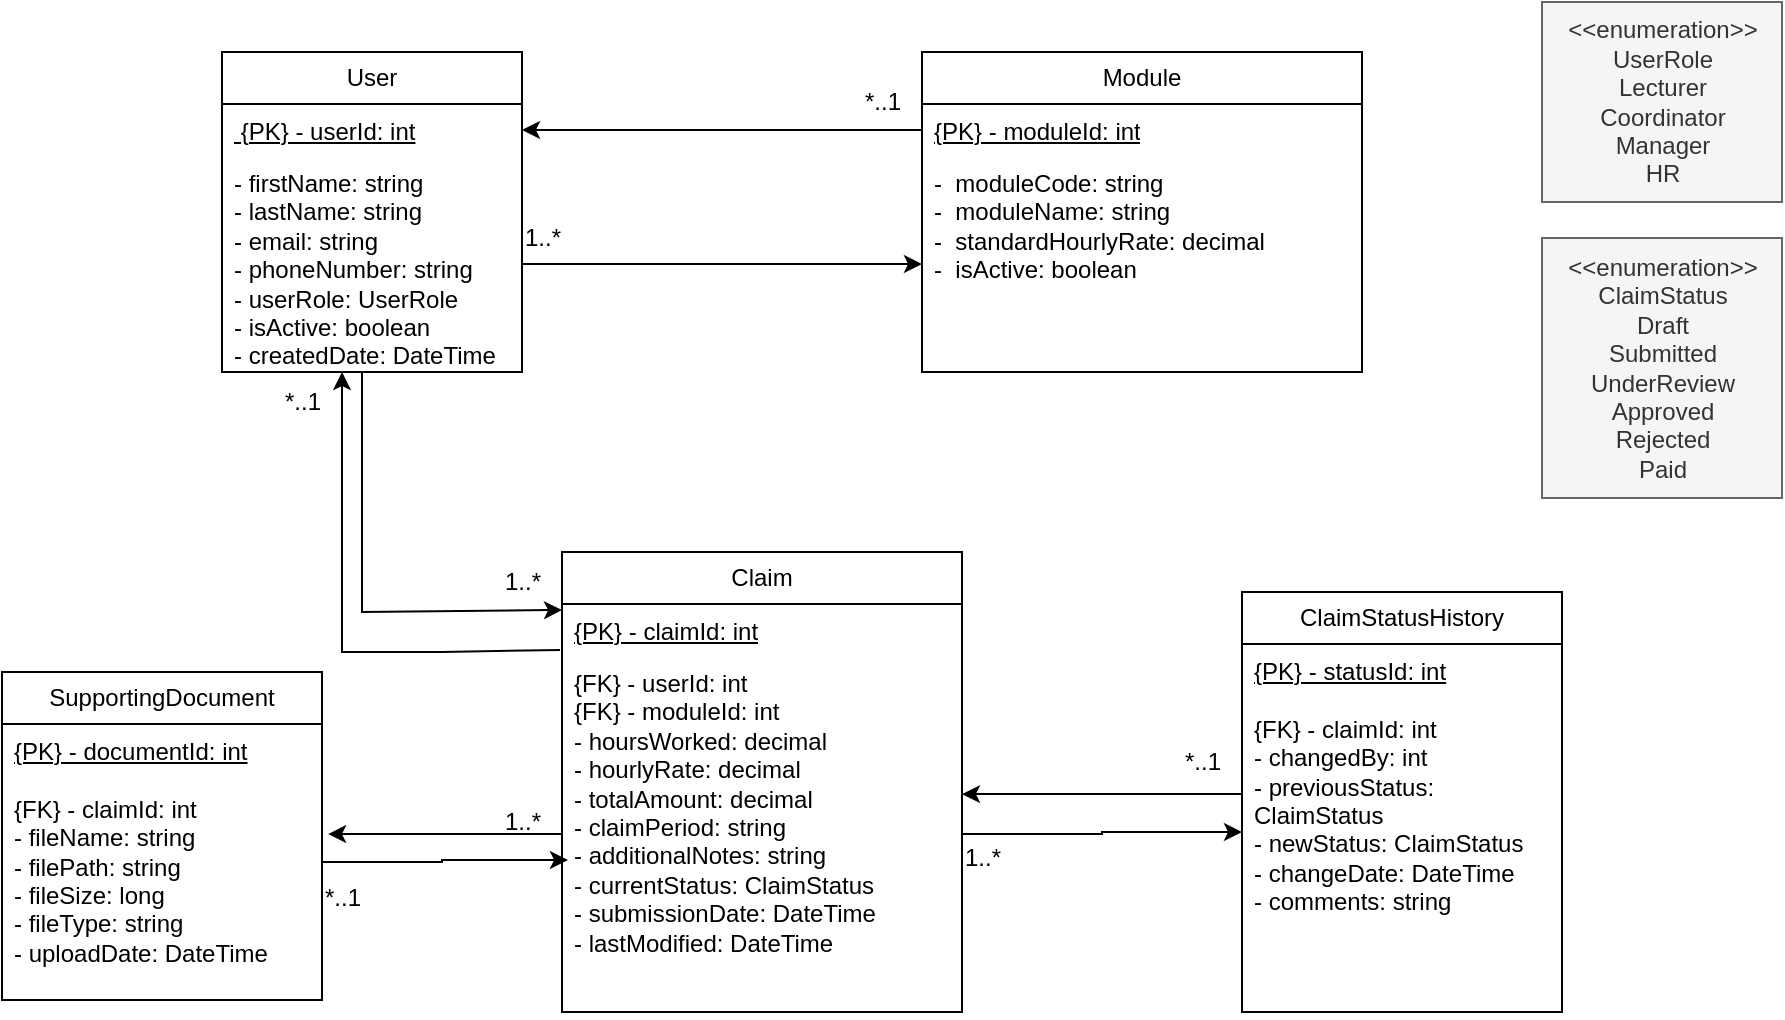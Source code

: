 <mxfile version="28.0.6">
  <diagram id="C5RBs43oDa-KdzZeNtuy" name="Page-1">
    <mxGraphModel dx="2253" dy="777" grid="1" gridSize="10" guides="1" tooltips="1" connect="1" arrows="1" fold="1" page="1" pageScale="1" pageWidth="827" pageHeight="1169" math="0" shadow="0">
      <root>
        <mxCell id="WIyWlLk6GJQsqaUBKTNV-0" />
        <mxCell id="WIyWlLk6GJQsqaUBKTNV-1" parent="WIyWlLk6GJQsqaUBKTNV-0" />
        <mxCell id="5TPFpWVVb7ImWA8I7Rm3-0" value="User" style="swimlane;fontStyle=0;childLayout=stackLayout;horizontal=1;startSize=26;fillColor=none;horizontalStack=0;resizeParent=1;resizeParentMax=0;resizeLast=0;collapsible=1;marginBottom=0;whiteSpace=wrap;html=1;" vertex="1" parent="WIyWlLk6GJQsqaUBKTNV-1">
          <mxGeometry x="-70" y="80" width="150" height="160" as="geometry" />
        </mxCell>
        <mxCell id="5TPFpWVVb7ImWA8I7Rm3-1" value="&lt;u&gt;&amp;nbsp;{PK} - userId: int&lt;/u&gt;" style="text;align=left;verticalAlign=top;spacingLeft=4;spacingRight=4;overflow=hidden;rotatable=0;points=[[0,0.5],[1,0.5]];portConstraint=eastwest;whiteSpace=wrap;html=1;glass=0;" vertex="1" parent="5TPFpWVVb7ImWA8I7Rm3-0">
          <mxGeometry y="26" width="150" height="26" as="geometry" />
        </mxCell>
        <mxCell id="5TPFpWVVb7ImWA8I7Rm3-3" value="- firstName: string&lt;div&gt;- lastName: string&lt;/div&gt;&lt;div&gt;- email: string&lt;/div&gt;&lt;div&gt;- phoneNumber: string&lt;/div&gt;&lt;div&gt;- userRole: UserRole&lt;/div&gt;&lt;div&gt;- isActive: boolean&lt;/div&gt;&lt;div&gt;- createdDate: DateTime&lt;/div&gt;" style="text;strokeColor=none;fillColor=none;align=left;verticalAlign=top;spacingLeft=4;spacingRight=4;overflow=hidden;rotatable=0;points=[[0,0.5],[1,0.5]];portConstraint=eastwest;whiteSpace=wrap;html=1;" vertex="1" parent="5TPFpWVVb7ImWA8I7Rm3-0">
          <mxGeometry y="52" width="150" height="108" as="geometry" />
        </mxCell>
        <mxCell id="5TPFpWVVb7ImWA8I7Rm3-41" value="" style="endArrow=classic;html=1;rounded=0;entryX=0;entryY=0.115;entryDx=0;entryDy=0;entryPerimeter=0;" edge="1" parent="5TPFpWVVb7ImWA8I7Rm3-0" target="5TPFpWVVb7ImWA8I7Rm3-8">
          <mxGeometry width="50" height="50" relative="1" as="geometry">
            <mxPoint x="70" y="160" as="sourcePoint" />
            <mxPoint x="160" y="280" as="targetPoint" />
            <Array as="points">
              <mxPoint x="70" y="280" />
            </Array>
          </mxGeometry>
        </mxCell>
        <mxCell id="5TPFpWVVb7ImWA8I7Rm3-4" value="Module" style="swimlane;fontStyle=0;childLayout=stackLayout;horizontal=1;startSize=26;fillColor=none;horizontalStack=0;resizeParent=1;resizeParentMax=0;resizeLast=0;collapsible=1;marginBottom=0;whiteSpace=wrap;html=1;" vertex="1" parent="WIyWlLk6GJQsqaUBKTNV-1">
          <mxGeometry x="280" y="80" width="220" height="160" as="geometry" />
        </mxCell>
        <mxCell id="5TPFpWVVb7ImWA8I7Rm3-5" value="&lt;u&gt;{PK} - moduleId: int&lt;/u&gt;" style="text;align=left;verticalAlign=top;spacingLeft=4;spacingRight=4;overflow=hidden;rotatable=0;points=[[0,0.5],[1,0.5]];portConstraint=eastwest;whiteSpace=wrap;html=1;glass=0;" vertex="1" parent="5TPFpWVVb7ImWA8I7Rm3-4">
          <mxGeometry y="26" width="220" height="26" as="geometry" />
        </mxCell>
        <mxCell id="5TPFpWVVb7ImWA8I7Rm3-6" value="-&amp;nbsp; moduleCode: string&lt;div&gt;&lt;div&gt;-&amp;nbsp; moduleName: string&lt;/div&gt;&lt;div&gt;-&amp;nbsp; standardHourlyRate: decimal&lt;/div&gt;&lt;div&gt;-&amp;nbsp; isActive: boolean&lt;/div&gt;&lt;/div&gt;" style="text;strokeColor=none;fillColor=none;align=left;verticalAlign=top;spacingLeft=4;spacingRight=4;overflow=hidden;rotatable=0;points=[[0,0.5],[1,0.5]];portConstraint=eastwest;whiteSpace=wrap;html=1;" vertex="1" parent="5TPFpWVVb7ImWA8I7Rm3-4">
          <mxGeometry y="52" width="220" height="108" as="geometry" />
        </mxCell>
        <mxCell id="5TPFpWVVb7ImWA8I7Rm3-7" value="Claim" style="swimlane;fontStyle=0;childLayout=stackLayout;horizontal=1;startSize=26;fillColor=none;horizontalStack=0;resizeParent=1;resizeParentMax=0;resizeLast=0;collapsible=1;marginBottom=0;whiteSpace=wrap;html=1;" vertex="1" parent="WIyWlLk6GJQsqaUBKTNV-1">
          <mxGeometry x="100" y="330" width="200" height="230" as="geometry" />
        </mxCell>
        <mxCell id="5TPFpWVVb7ImWA8I7Rm3-8" value="{PK} - claimId: int" style="text;align=left;verticalAlign=top;spacingLeft=4;spacingRight=4;overflow=hidden;rotatable=0;points=[[0,0.5],[1,0.5]];portConstraint=eastwest;whiteSpace=wrap;html=1;glass=0;fontStyle=4" vertex="1" parent="5TPFpWVVb7ImWA8I7Rm3-7">
          <mxGeometry y="26" width="200" height="26" as="geometry" />
        </mxCell>
        <mxCell id="5TPFpWVVb7ImWA8I7Rm3-9" value="&lt;div&gt;&lt;span style=&quot;background-color: transparent; color: light-dark(rgb(0, 0, 0), rgb(255, 255, 255));&quot;&gt;{FK} - userId: int&lt;/span&gt;&lt;/div&gt;&lt;div&gt;{FK} - moduleId: int&lt;/div&gt;&lt;div&gt;- hoursWorked: decimal&lt;/div&gt;&lt;div&gt;- hourlyRate: decimal&lt;/div&gt;&lt;div&gt;- totalAmount: decimal&lt;/div&gt;&lt;div&gt;- claimPeriod: string&lt;/div&gt;&lt;div&gt;- additionalNotes: string&lt;/div&gt;&lt;div&gt;- currentStatus: ClaimStatus&lt;/div&gt;&lt;div&gt;- submissionDate: DateTime&lt;/div&gt;&lt;div&gt;- lastModified: DateTime&lt;/div&gt;" style="text;strokeColor=none;fillColor=none;align=left;verticalAlign=top;spacingLeft=4;spacingRight=4;overflow=hidden;rotatable=0;points=[[0,0.5],[1,0.5]];portConstraint=eastwest;whiteSpace=wrap;html=1;" vertex="1" parent="5TPFpWVVb7ImWA8I7Rm3-7">
          <mxGeometry y="52" width="200" height="178" as="geometry" />
        </mxCell>
        <mxCell id="5TPFpWVVb7ImWA8I7Rm3-10" value="SupportingDocument" style="swimlane;fontStyle=0;childLayout=stackLayout;horizontal=1;startSize=26;fillColor=none;horizontalStack=0;resizeParent=1;resizeParentMax=0;resizeLast=0;collapsible=1;marginBottom=0;whiteSpace=wrap;html=1;" vertex="1" parent="WIyWlLk6GJQsqaUBKTNV-1">
          <mxGeometry x="-180" y="390" width="160" height="164" as="geometry" />
        </mxCell>
        <mxCell id="5TPFpWVVb7ImWA8I7Rm3-12" value="&lt;div&gt;&lt;u&gt;{PK} - documentId: int&lt;/u&gt;&lt;/div&gt;&lt;div&gt;&lt;u&gt;&lt;br&gt;&lt;/u&gt;&lt;/div&gt;&lt;div&gt;{FK} - claimId: int&lt;/div&gt;&lt;div&gt;- fileName: string&lt;/div&gt;&lt;div&gt;- filePath: string&lt;/div&gt;&lt;div&gt;- fileSize: long&lt;/div&gt;&lt;div&gt;- fileType: string&lt;/div&gt;&lt;div&gt;- uploadDate: DateTime&lt;/div&gt;&lt;div&gt;&lt;br&gt;&lt;/div&gt;" style="text;strokeColor=none;fillColor=none;align=left;verticalAlign=top;spacingLeft=4;spacingRight=4;overflow=hidden;rotatable=0;points=[[0,0.5],[1,0.5]];portConstraint=eastwest;whiteSpace=wrap;html=1;" vertex="1" parent="5TPFpWVVb7ImWA8I7Rm3-10">
          <mxGeometry y="26" width="160" height="138" as="geometry" />
        </mxCell>
        <mxCell id="5TPFpWVVb7ImWA8I7Rm3-16" value="ClaimStatusHistory" style="swimlane;fontStyle=0;childLayout=stackLayout;horizontal=1;startSize=26;fillColor=none;horizontalStack=0;resizeParent=1;resizeParentMax=0;resizeLast=0;collapsible=1;marginBottom=0;whiteSpace=wrap;html=1;" vertex="1" parent="WIyWlLk6GJQsqaUBKTNV-1">
          <mxGeometry x="440" y="350" width="160" height="210" as="geometry" />
        </mxCell>
        <mxCell id="5TPFpWVVb7ImWA8I7Rm3-17" value="&lt;div&gt;&lt;div&gt;&lt;u&gt;{PK} - statusId: int&lt;/u&gt;&lt;/div&gt;&lt;div&gt;&lt;u&gt;&lt;br&gt;&lt;/u&gt;&lt;/div&gt;&lt;div&gt;{FK} - claimId: int&lt;/div&gt;&lt;div&gt;- changedBy: int&lt;/div&gt;&lt;div&gt;- previousStatus: ClaimStatus&lt;/div&gt;&lt;div&gt;- newStatus: ClaimStatus&lt;/div&gt;&lt;div&gt;- changeDate: DateTime&lt;/div&gt;&lt;div&gt;- comments: string&lt;/div&gt;&lt;/div&gt;" style="text;strokeColor=none;fillColor=none;align=left;verticalAlign=top;spacingLeft=4;spacingRight=4;overflow=hidden;rotatable=0;points=[[0,0.5],[1,0.5]];portConstraint=eastwest;whiteSpace=wrap;html=1;" vertex="1" parent="5TPFpWVVb7ImWA8I7Rm3-16">
          <mxGeometry y="26" width="160" height="184" as="geometry" />
        </mxCell>
        <mxCell id="5TPFpWVVb7ImWA8I7Rm3-18" style="edgeStyle=orthogonalEdgeStyle;rounded=0;orthogonalLoop=1;jettySize=auto;html=1;entryX=0;entryY=0.5;entryDx=0;entryDy=0;" edge="1" parent="WIyWlLk6GJQsqaUBKTNV-1" source="5TPFpWVVb7ImWA8I7Rm3-3" target="5TPFpWVVb7ImWA8I7Rm3-6">
          <mxGeometry relative="1" as="geometry" />
        </mxCell>
        <mxCell id="5TPFpWVVb7ImWA8I7Rm3-20" style="edgeStyle=orthogonalEdgeStyle;rounded=0;orthogonalLoop=1;jettySize=auto;html=1;entryX=1;entryY=0.5;entryDx=0;entryDy=0;" edge="1" parent="WIyWlLk6GJQsqaUBKTNV-1" source="5TPFpWVVb7ImWA8I7Rm3-5" target="5TPFpWVVb7ImWA8I7Rm3-1">
          <mxGeometry relative="1" as="geometry" />
        </mxCell>
        <mxCell id="5TPFpWVVb7ImWA8I7Rm3-21" value="1..*" style="text;html=1;align=center;verticalAlign=middle;resizable=0;points=[];autosize=1;strokeColor=none;fillColor=none;" vertex="1" parent="WIyWlLk6GJQsqaUBKTNV-1">
          <mxGeometry x="70" y="158" width="40" height="30" as="geometry" />
        </mxCell>
        <mxCell id="5TPFpWVVb7ImWA8I7Rm3-22" value="*..1" style="text;html=1;align=center;verticalAlign=middle;resizable=0;points=[];autosize=1;strokeColor=none;fillColor=none;" vertex="1" parent="WIyWlLk6GJQsqaUBKTNV-1">
          <mxGeometry x="240" y="90" width="40" height="30" as="geometry" />
        </mxCell>
        <mxCell id="5TPFpWVVb7ImWA8I7Rm3-24" value="1..*" style="text;html=1;align=center;verticalAlign=middle;resizable=0;points=[];autosize=1;strokeColor=none;fillColor=none;" vertex="1" parent="WIyWlLk6GJQsqaUBKTNV-1">
          <mxGeometry x="60" y="330" width="40" height="30" as="geometry" />
        </mxCell>
        <mxCell id="5TPFpWVVb7ImWA8I7Rm3-25" value="*..1" style="text;html=1;align=center;verticalAlign=middle;resizable=0;points=[];autosize=1;strokeColor=none;fillColor=none;" vertex="1" parent="WIyWlLk6GJQsqaUBKTNV-1">
          <mxGeometry x="-50" y="240" width="40" height="30" as="geometry" />
        </mxCell>
        <mxCell id="5TPFpWVVb7ImWA8I7Rm3-30" style="edgeStyle=orthogonalEdgeStyle;rounded=0;orthogonalLoop=1;jettySize=auto;html=1;entryX=1.019;entryY=0.399;entryDx=0;entryDy=0;entryPerimeter=0;" edge="1" parent="WIyWlLk6GJQsqaUBKTNV-1" source="5TPFpWVVb7ImWA8I7Rm3-9" target="5TPFpWVVb7ImWA8I7Rm3-12">
          <mxGeometry relative="1" as="geometry" />
        </mxCell>
        <mxCell id="5TPFpWVVb7ImWA8I7Rm3-31" style="edgeStyle=orthogonalEdgeStyle;rounded=0;orthogonalLoop=1;jettySize=auto;html=1;entryX=0.015;entryY=0.573;entryDx=0;entryDy=0;entryPerimeter=0;" edge="1" parent="WIyWlLk6GJQsqaUBKTNV-1" source="5TPFpWVVb7ImWA8I7Rm3-12" target="5TPFpWVVb7ImWA8I7Rm3-9">
          <mxGeometry relative="1" as="geometry">
            <mxPoint x="90" y="485" as="targetPoint" />
          </mxGeometry>
        </mxCell>
        <mxCell id="5TPFpWVVb7ImWA8I7Rm3-33" style="edgeStyle=orthogonalEdgeStyle;rounded=0;orthogonalLoop=1;jettySize=auto;html=1;entryX=1;entryY=0.388;entryDx=0;entryDy=0;entryPerimeter=0;" edge="1" parent="WIyWlLk6GJQsqaUBKTNV-1" source="5TPFpWVVb7ImWA8I7Rm3-17" target="5TPFpWVVb7ImWA8I7Rm3-9">
          <mxGeometry relative="1" as="geometry">
            <Array as="points">
              <mxPoint x="410" y="451" />
              <mxPoint x="410" y="451" />
            </Array>
          </mxGeometry>
        </mxCell>
        <mxCell id="5TPFpWVVb7ImWA8I7Rm3-32" style="edgeStyle=orthogonalEdgeStyle;rounded=0;orthogonalLoop=1;jettySize=auto;html=1;" edge="1" parent="WIyWlLk6GJQsqaUBKTNV-1" source="5TPFpWVVb7ImWA8I7Rm3-9" target="5TPFpWVVb7ImWA8I7Rm3-17">
          <mxGeometry relative="1" as="geometry">
            <mxPoint x="430" y="471" as="targetPoint" />
            <Array as="points">
              <mxPoint x="370" y="471" />
              <mxPoint x="370" y="470" />
            </Array>
          </mxGeometry>
        </mxCell>
        <mxCell id="5TPFpWVVb7ImWA8I7Rm3-34" value="*..1" style="text;html=1;align=center;verticalAlign=middle;resizable=0;points=[];autosize=1;strokeColor=none;fillColor=none;" vertex="1" parent="WIyWlLk6GJQsqaUBKTNV-1">
          <mxGeometry x="-30" y="488" width="40" height="30" as="geometry" />
        </mxCell>
        <mxCell id="5TPFpWVVb7ImWA8I7Rm3-35" value="1..*" style="text;html=1;align=center;verticalAlign=middle;resizable=0;points=[];autosize=1;strokeColor=none;fillColor=none;" vertex="1" parent="WIyWlLk6GJQsqaUBKTNV-1">
          <mxGeometry x="60" y="450" width="40" height="30" as="geometry" />
        </mxCell>
        <mxCell id="5TPFpWVVb7ImWA8I7Rm3-36" value="1..*" style="text;html=1;align=center;verticalAlign=middle;resizable=0;points=[];autosize=1;strokeColor=none;fillColor=none;" vertex="1" parent="WIyWlLk6GJQsqaUBKTNV-1">
          <mxGeometry x="290" y="468" width="40" height="30" as="geometry" />
        </mxCell>
        <mxCell id="5TPFpWVVb7ImWA8I7Rm3-37" value="*..1" style="text;html=1;align=center;verticalAlign=middle;resizable=0;points=[];autosize=1;strokeColor=none;fillColor=none;" vertex="1" parent="WIyWlLk6GJQsqaUBKTNV-1">
          <mxGeometry x="400" y="420" width="40" height="30" as="geometry" />
        </mxCell>
        <mxCell id="5TPFpWVVb7ImWA8I7Rm3-39" value="&lt;div&gt;&amp;lt;&amp;lt;enumeration&amp;gt;&amp;gt;&lt;/div&gt;&lt;div&gt;UserRole&lt;/div&gt;&lt;div&gt;Lecturer&lt;/div&gt;&lt;div&gt;Coordinator&lt;/div&gt;&lt;div&gt;Manager&lt;/div&gt;&lt;div&gt;HR&lt;/div&gt;" style="text;html=1;align=center;verticalAlign=middle;resizable=0;points=[];autosize=1;strokeColor=#666666;fillColor=#f5f5f5;fontColor=#333333;" vertex="1" parent="WIyWlLk6GJQsqaUBKTNV-1">
          <mxGeometry x="590" y="55" width="120" height="100" as="geometry" />
        </mxCell>
        <mxCell id="5TPFpWVVb7ImWA8I7Rm3-40" value="&lt;div&gt;&amp;lt;&amp;lt;enumeration&amp;gt;&amp;gt;&lt;/div&gt;&lt;div&gt;ClaimStatus&lt;/div&gt;&lt;div&gt;Draft&lt;/div&gt;&lt;div&gt;Submitted&lt;/div&gt;&lt;div&gt;UnderReview&lt;/div&gt;&lt;div&gt;Approved&lt;/div&gt;&lt;div&gt;Rejected&lt;/div&gt;&lt;div&gt;Paid&lt;/div&gt;" style="text;html=1;align=center;verticalAlign=middle;resizable=0;points=[];autosize=1;strokeColor=#666666;fillColor=#f5f5f5;fontColor=#333333;" vertex="1" parent="WIyWlLk6GJQsqaUBKTNV-1">
          <mxGeometry x="590" y="173" width="120" height="130" as="geometry" />
        </mxCell>
        <mxCell id="5TPFpWVVb7ImWA8I7Rm3-42" value="" style="endArrow=classic;html=1;rounded=0;exitX=-0.005;exitY=-0.017;exitDx=0;exitDy=0;exitPerimeter=0;" edge="1" parent="WIyWlLk6GJQsqaUBKTNV-1" source="5TPFpWVVb7ImWA8I7Rm3-9">
          <mxGeometry width="50" height="50" relative="1" as="geometry">
            <mxPoint x="-10" y="380" as="sourcePoint" />
            <mxPoint x="-10" y="240" as="targetPoint" />
            <Array as="points">
              <mxPoint x="40" y="380" />
              <mxPoint x="-10" y="380" />
            </Array>
          </mxGeometry>
        </mxCell>
      </root>
    </mxGraphModel>
  </diagram>
</mxfile>
